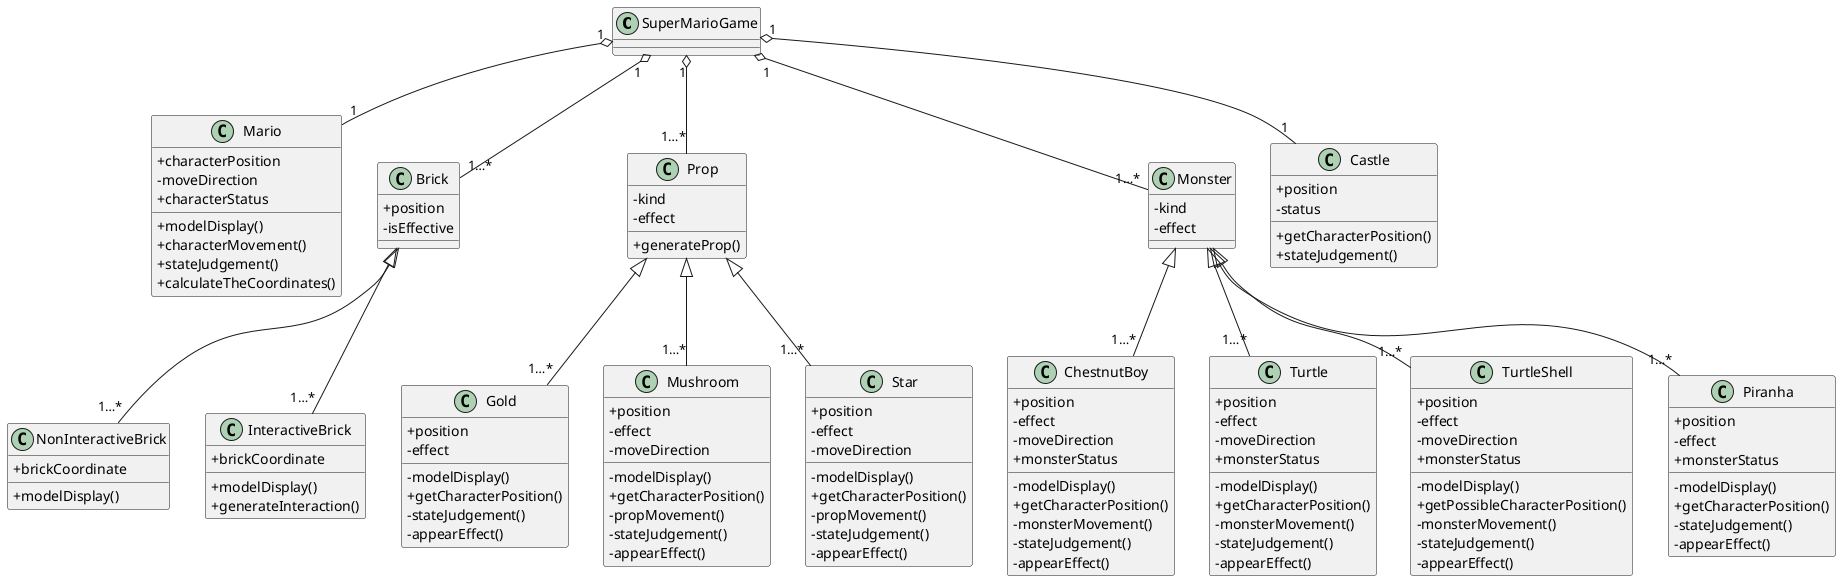 @startuml
'https://plantuml.com/class-diagram

skinparam classAttributeIconSize 0

class SuperMarioGame{
}

class Mario{
+characterPosition
-moveDirection
+characterStatus
+modelDisplay()
+characterMovement()
+stateJudgement()
+calculateTheCoordinates()
}

class Brick{
+position
-isEffective
}
class NonInteractiveBrick{
+brickCoordinate
+modelDisplay()
}

class InteractiveBrick{
+brickCoordinate
+modelDisplay()
+generateInteraction()
}

class Prop{
-kind
-effect
+generateProp()
}

class Gold{
+position
-effect
-modelDisplay()
+getCharacterPosition()
-stateJudgement()
-appearEffect()
}

class Mushroom{
+position
-effect
-moveDirection
-modelDisplay()
+getCharacterPosition()
-propMovement()
-stateJudgement()
-appearEffect()
}

class Star{
+position
-effect
-modelDisplay()
-moveDirection
+getCharacterPosition()
-propMovement()
-stateJudgement()
-appearEffect()
}

class Monster{
-kind
-effect
}

class ChestnutBoy{
+position
-effect
-moveDirection
+monsterStatus
-modelDisplay()
+getCharacterPosition()
-monsterMovement()
-stateJudgement()
-appearEffect()
}

class Turtle{
+position
-effect
-moveDirection
+monsterStatus
-modelDisplay()
+getCharacterPosition()
-monsterMovement()
-stateJudgement()
-appearEffect()
}

class TurtleShell{
+position
-effect
-moveDirection
+monsterStatus
-modelDisplay()
+getPossibleCharacterPosition()
-monsterMovement()
-stateJudgement()
-appearEffect()
}

class Piranha{
+position
-effect
+monsterStatus
-modelDisplay()
+getCharacterPosition()
-stateJudgement()
-appearEffect()
}

class Castle{
+position
-status
+getCharacterPosition()
+stateJudgement()
}

SuperMarioGame"1" o-down- "1" Mario
SuperMarioGame"1" o-down- "1…*" Brick
SuperMarioGame"1" o-down- "1…*" Monster
SuperMarioGame"1" o-down- "1…*" Prop
SuperMarioGame"1" o-down- "1" Castle

Brick <|-down- "1…*" NonInteractiveBrick
Brick <|-down- "1…*" InteractiveBrick

Prop <|-down- "1…*" Gold
Prop <|-down- "1…*" Mushroom
Prop <|-down- "1…*" Star

Monster <|-down- "1…*" ChestnutBoy
Monster <|-down- "1…*" Turtle
Monster <|-down- "1…*" TurtleShell
Monster <|-down- "1…*" Piranha


@enduml